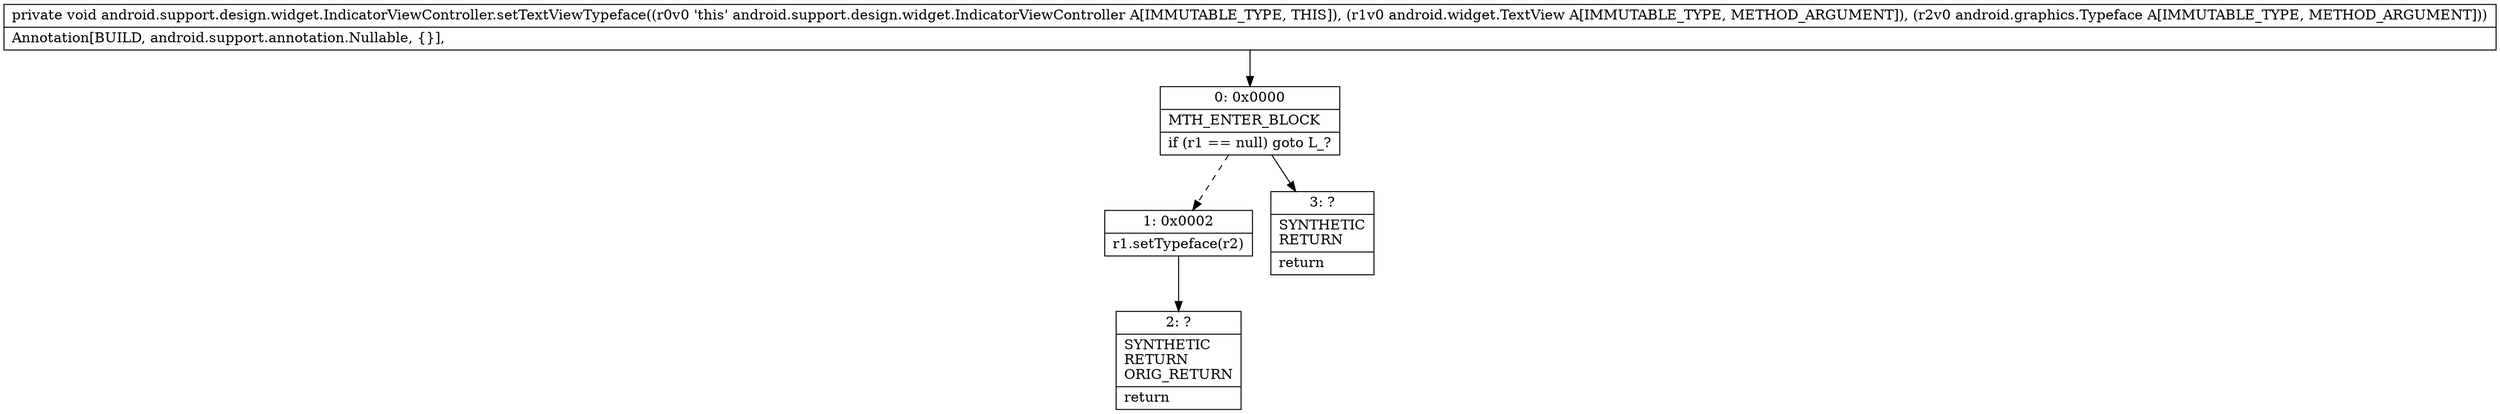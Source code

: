 digraph "CFG forandroid.support.design.widget.IndicatorViewController.setTextViewTypeface(Landroid\/widget\/TextView;Landroid\/graphics\/Typeface;)V" {
Node_0 [shape=record,label="{0\:\ 0x0000|MTH_ENTER_BLOCK\l|if (r1 == null) goto L_?\l}"];
Node_1 [shape=record,label="{1\:\ 0x0002|r1.setTypeface(r2)\l}"];
Node_2 [shape=record,label="{2\:\ ?|SYNTHETIC\lRETURN\lORIG_RETURN\l|return\l}"];
Node_3 [shape=record,label="{3\:\ ?|SYNTHETIC\lRETURN\l|return\l}"];
MethodNode[shape=record,label="{private void android.support.design.widget.IndicatorViewController.setTextViewTypeface((r0v0 'this' android.support.design.widget.IndicatorViewController A[IMMUTABLE_TYPE, THIS]), (r1v0 android.widget.TextView A[IMMUTABLE_TYPE, METHOD_ARGUMENT]), (r2v0 android.graphics.Typeface A[IMMUTABLE_TYPE, METHOD_ARGUMENT]))  | Annotation[BUILD, android.support.annotation.Nullable, \{\}], \l}"];
MethodNode -> Node_0;
Node_0 -> Node_1[style=dashed];
Node_0 -> Node_3;
Node_1 -> Node_2;
}

